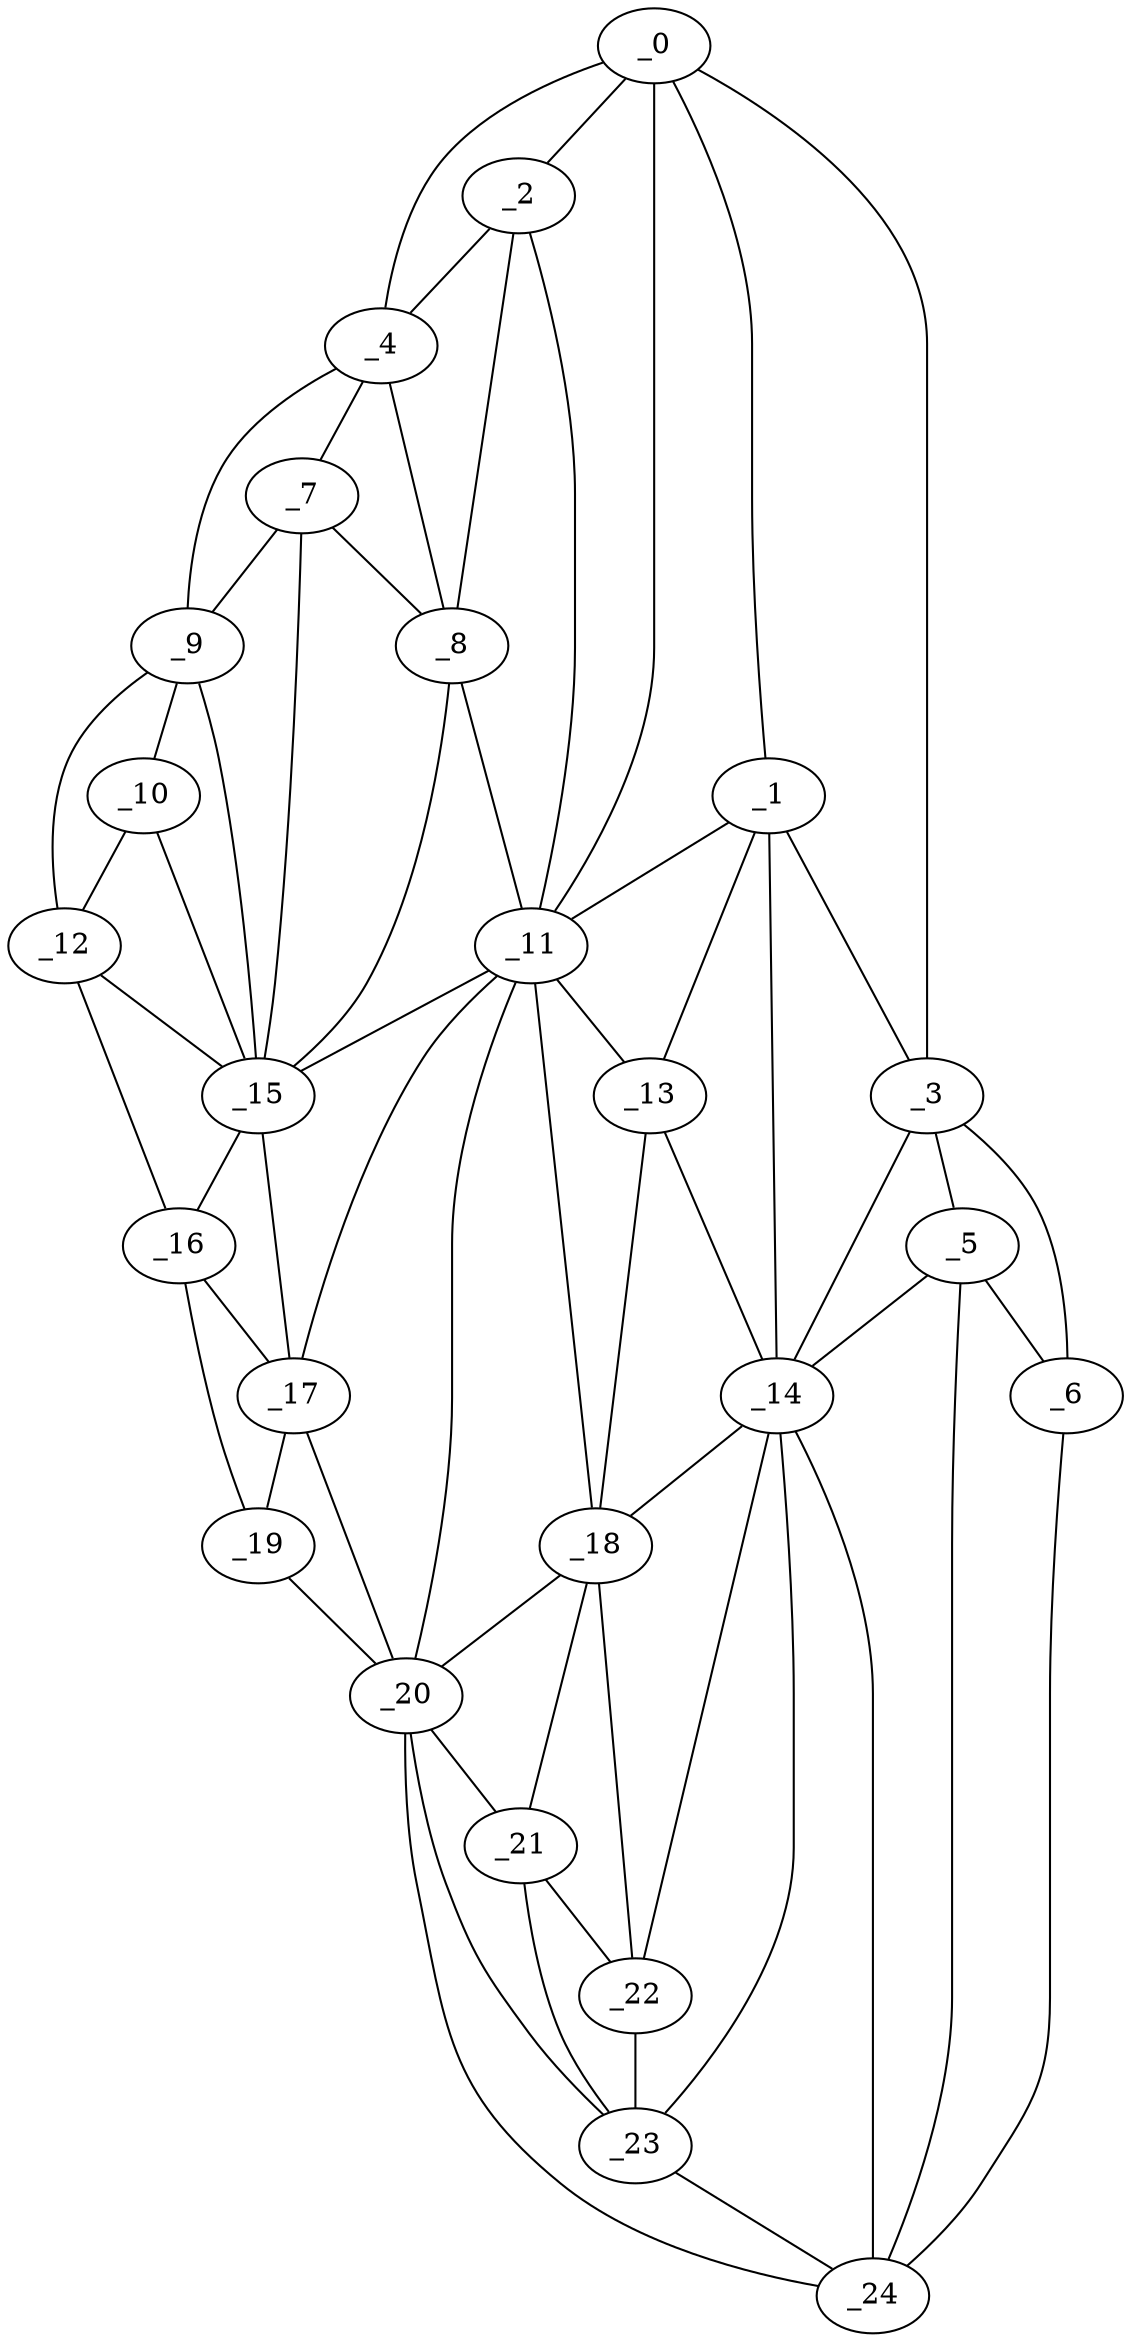 graph "obj14__105.gxl" {
	_0	 [x=31,
		y=36];
	_1	 [x=33,
		y=55];
	_0 -- _1	 [valence=2];
	_2	 [x=35,
		y=31];
	_0 -- _2	 [valence=2];
	_3	 [x=36,
		y=84];
	_0 -- _3	 [valence=1];
	_4	 [x=37,
		y=22];
	_0 -- _4	 [valence=1];
	_11	 [x=50,
		y=45];
	_0 -- _11	 [valence=1];
	_1 -- _3	 [valence=2];
	_1 -- _11	 [valence=2];
	_13	 [x=57,
		y=59];
	_1 -- _13	 [valence=1];
	_14	 [x=57,
		y=64];
	_1 -- _14	 [valence=2];
	_2 -- _4	 [valence=2];
	_8	 [x=42,
		y=28];
	_2 -- _8	 [valence=2];
	_2 -- _11	 [valence=2];
	_5	 [x=40,
		y=114];
	_3 -- _5	 [valence=2];
	_6	 [x=40,
		y=122];
	_3 -- _6	 [valence=1];
	_3 -- _14	 [valence=2];
	_7	 [x=42,
		y=18];
	_4 -- _7	 [valence=2];
	_4 -- _8	 [valence=2];
	_9	 [x=45,
		y=12];
	_4 -- _9	 [valence=1];
	_5 -- _6	 [valence=2];
	_5 -- _14	 [valence=2];
	_24	 [x=100,
		y=75];
	_5 -- _24	 [valence=2];
	_6 -- _24	 [valence=1];
	_7 -- _8	 [valence=2];
	_7 -- _9	 [valence=2];
	_15	 [x=62,
		y=18];
	_7 -- _15	 [valence=2];
	_8 -- _11	 [valence=2];
	_8 -- _15	 [valence=1];
	_10	 [x=50,
		y=9];
	_9 -- _10	 [valence=2];
	_12	 [x=55,
		y=4];
	_9 -- _12	 [valence=1];
	_9 -- _15	 [valence=1];
	_10 -- _12	 [valence=1];
	_10 -- _15	 [valence=2];
	_11 -- _13	 [valence=2];
	_11 -- _15	 [valence=1];
	_17	 [x=72,
		y=18];
	_11 -- _17	 [valence=2];
	_18	 [x=80,
		y=54];
	_11 -- _18	 [valence=2];
	_20	 [x=86,
		y=32];
	_11 -- _20	 [valence=1];
	_12 -- _15	 [valence=1];
	_16	 [x=63,
		y=3];
	_12 -- _16	 [valence=1];
	_13 -- _14	 [valence=2];
	_13 -- _18	 [valence=1];
	_14 -- _18	 [valence=2];
	_22	 [x=90,
		y=61];
	_14 -- _22	 [valence=1];
	_23	 [x=97,
		y=70];
	_14 -- _23	 [valence=1];
	_14 -- _24	 [valence=2];
	_15 -- _16	 [valence=2];
	_15 -- _17	 [valence=2];
	_16 -- _17	 [valence=1];
	_19	 [x=84,
		y=27];
	_16 -- _19	 [valence=1];
	_17 -- _19	 [valence=2];
	_17 -- _20	 [valence=2];
	_18 -- _20	 [valence=2];
	_21	 [x=86,
		y=48];
	_18 -- _21	 [valence=1];
	_18 -- _22	 [valence=2];
	_19 -- _20	 [valence=1];
	_20 -- _21	 [valence=2];
	_20 -- _23	 [valence=2];
	_20 -- _24	 [valence=1];
	_21 -- _22	 [valence=1];
	_21 -- _23	 [valence=2];
	_22 -- _23	 [valence=2];
	_23 -- _24	 [valence=2];
}
